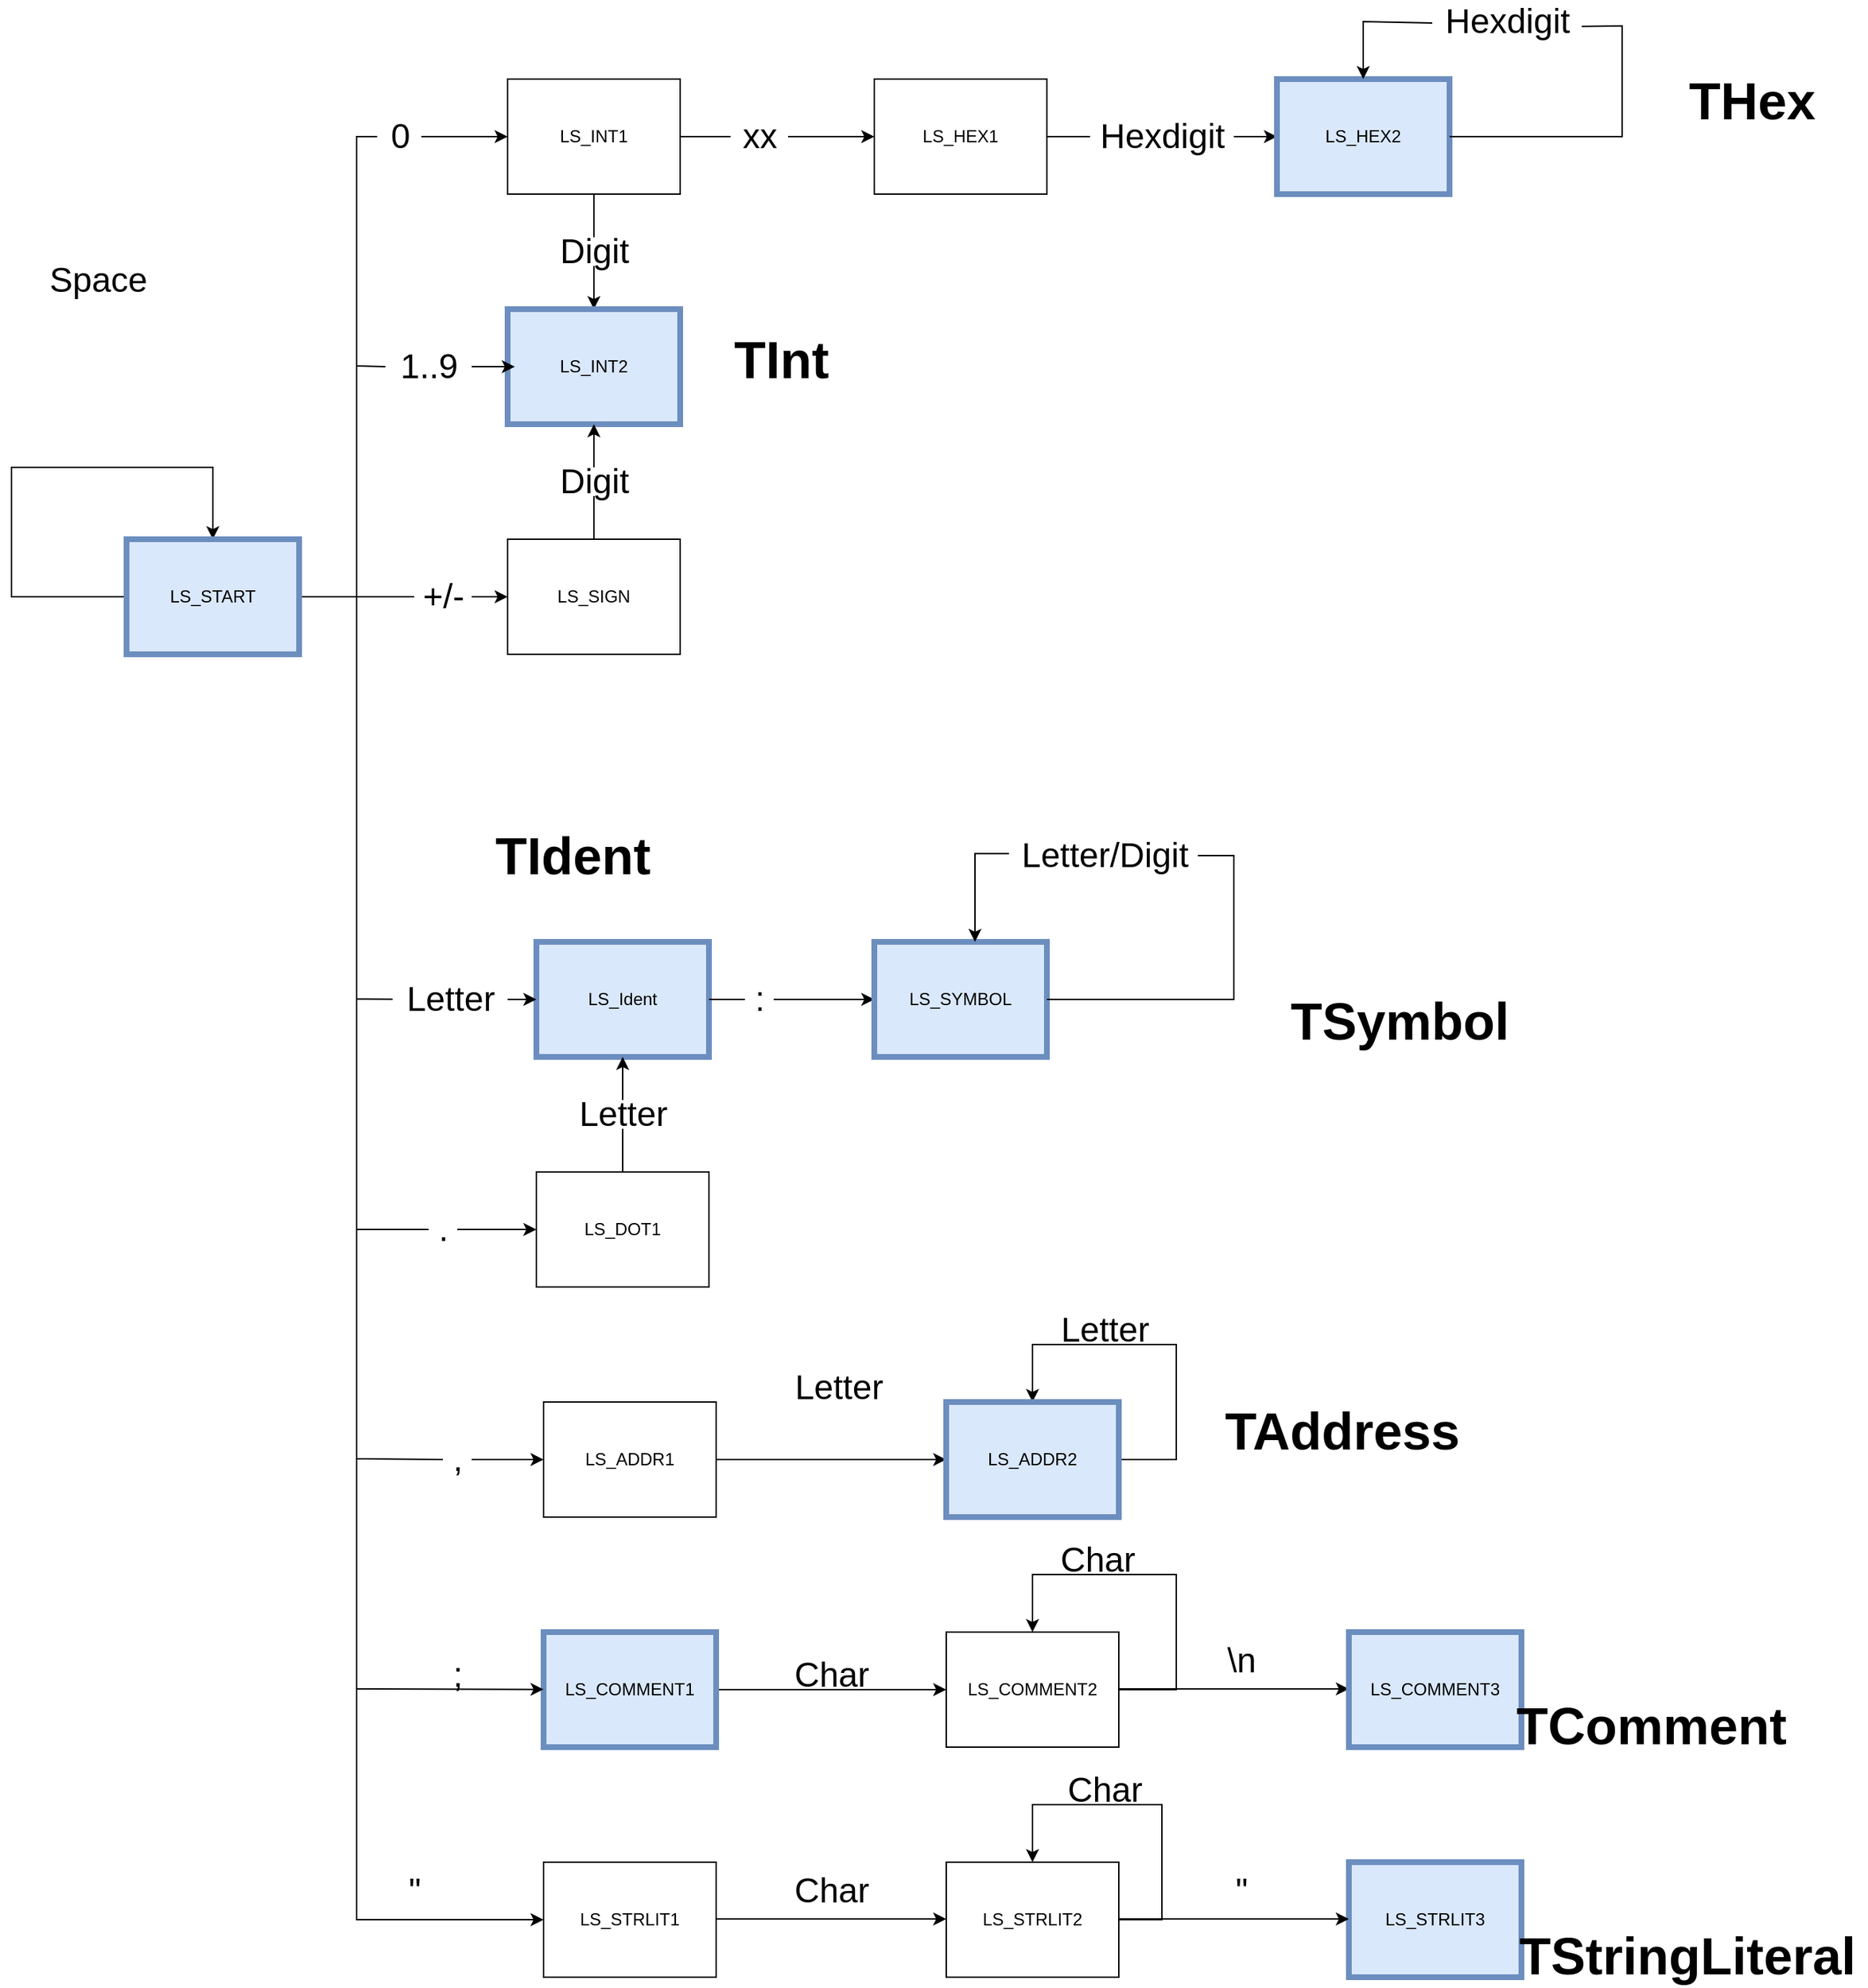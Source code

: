 <mxfile version="15.0.4" type="github">
  <diagram id="vPd9GfktYioFcb5D9k51" name="Page-1">
    <mxGraphModel dx="1547" dy="635" grid="1" gridSize="10" guides="1" tooltips="1" connect="1" arrows="1" fold="1" page="1" pageScale="1" pageWidth="850" pageHeight="1100" math="0" shadow="0">
      <root>
        <mxCell id="0" />
        <mxCell id="1" parent="0" />
        <mxCell id="3PTNw1tlSmAXJKq-SEOw-34" style="edgeStyle=orthogonalEdgeStyle;rounded=0;orthogonalLoop=1;jettySize=auto;html=1;exitX=0;exitY=0.5;exitDx=0;exitDy=0;entryX=0.5;entryY=0;entryDx=0;entryDy=0;" parent="1" source="3PTNw1tlSmAXJKq-SEOw-1" target="3PTNw1tlSmAXJKq-SEOw-1" edge="1">
          <mxGeometry relative="1" as="geometry">
            <mxPoint x="100" y="430" as="targetPoint" />
            <Array as="points">
              <mxPoint x="-40" y="480" />
              <mxPoint x="-40" y="390" />
              <mxPoint x="100" y="390" />
            </Array>
          </mxGeometry>
        </mxCell>
        <mxCell id="XhHxhdLejssvO39jFQw6-26" style="edgeStyle=orthogonalEdgeStyle;rounded=0;orthogonalLoop=1;jettySize=auto;html=1;entryX=0;entryY=0.5;entryDx=0;entryDy=0;" parent="1" source="3PTNw1tlSmAXJKq-SEOw-1" target="fjz1I9ZUJ-V6-Rt_BCNN-1" edge="1">
          <mxGeometry relative="1" as="geometry">
            <Array as="points">
              <mxPoint x="200" y="480" />
              <mxPoint x="200" y="1400" />
            </Array>
          </mxGeometry>
        </mxCell>
        <mxCell id="3PTNw1tlSmAXJKq-SEOw-1" value="LS_START" style="rounded=0;whiteSpace=wrap;html=1;strokeWidth=4;fillColor=#dae8fc;strokeColor=#6c8ebf;" parent="1" vertex="1">
          <mxGeometry x="40" y="440" width="120" height="80" as="geometry" />
        </mxCell>
        <mxCell id="3PTNw1tlSmAXJKq-SEOw-22" style="edgeStyle=orthogonalEdgeStyle;rounded=0;orthogonalLoop=1;jettySize=auto;html=1;entryX=0.5;entryY=0;entryDx=0;entryDy=0;startArrow=none;" parent="1" source="z8Ifap6J_raXkj2VevQW-9" target="3PTNw1tlSmAXJKq-SEOw-4" edge="1">
          <mxGeometry relative="1" as="geometry" />
        </mxCell>
        <mxCell id="3PTNw1tlSmAXJKq-SEOw-31" style="edgeStyle=orthogonalEdgeStyle;rounded=0;orthogonalLoop=1;jettySize=auto;html=1;startArrow=none;" parent="1" source="XhHxhdLejssvO39jFQw6-14" target="3PTNw1tlSmAXJKq-SEOw-23" edge="1">
          <mxGeometry relative="1" as="geometry" />
        </mxCell>
        <mxCell id="3PTNw1tlSmAXJKq-SEOw-2" value="LS_INT1" style="rounded=0;whiteSpace=wrap;html=1;" parent="1" vertex="1">
          <mxGeometry x="305" y="120" width="120" height="80" as="geometry" />
        </mxCell>
        <mxCell id="3PTNw1tlSmAXJKq-SEOw-4" value="LS_INT2" style="rounded=0;whiteSpace=wrap;html=1;strokeWidth=4;fillColor=#dae8fc;strokeColor=#6c8ebf;" parent="1" vertex="1">
          <mxGeometry x="305" y="280" width="120" height="80" as="geometry" />
        </mxCell>
        <mxCell id="3PTNw1tlSmAXJKq-SEOw-33" style="edgeStyle=orthogonalEdgeStyle;rounded=0;orthogonalLoop=1;jettySize=auto;html=1;entryX=0.5;entryY=1;entryDx=0;entryDy=0;startArrow=none;" parent="1" source="XhHxhdLejssvO39jFQw6-16" target="3PTNw1tlSmAXJKq-SEOw-4" edge="1">
          <mxGeometry relative="1" as="geometry" />
        </mxCell>
        <mxCell id="3PTNw1tlSmAXJKq-SEOw-12" value="LS_SIGN" style="rounded=0;whiteSpace=wrap;html=1;" parent="1" vertex="1">
          <mxGeometry x="305" y="440" width="120" height="80" as="geometry" />
        </mxCell>
        <mxCell id="3PTNw1tlSmAXJKq-SEOw-30" style="edgeStyle=orthogonalEdgeStyle;rounded=0;orthogonalLoop=1;jettySize=auto;html=1;exitX=1;exitY=0.5;exitDx=0;exitDy=0;startArrow=none;" parent="1" source="XhHxhdLejssvO39jFQw6-7" target="3PTNw1tlSmAXJKq-SEOw-25" edge="1">
          <mxGeometry relative="1" as="geometry">
            <mxPoint x="440" y="760" as="sourcePoint" />
          </mxGeometry>
        </mxCell>
        <mxCell id="3PTNw1tlSmAXJKq-SEOw-16" value="LS_Ident" style="rounded=0;whiteSpace=wrap;html=1;strokeWidth=4;fillColor=#dae8fc;strokeColor=#6c8ebf;" parent="1" vertex="1">
          <mxGeometry x="325" y="720" width="120" height="80" as="geometry" />
        </mxCell>
        <mxCell id="3PTNw1tlSmAXJKq-SEOw-28" style="edgeStyle=orthogonalEdgeStyle;rounded=0;orthogonalLoop=1;jettySize=auto;html=1;exitX=1;exitY=0.5;exitDx=0;exitDy=0;" parent="1" source="3PTNw1tlSmAXJKq-SEOw-17" target="3PTNw1tlSmAXJKq-SEOw-27" edge="1">
          <mxGeometry relative="1" as="geometry">
            <mxPoint x="490" y="1080" as="sourcePoint" />
          </mxGeometry>
        </mxCell>
        <mxCell id="3PTNw1tlSmAXJKq-SEOw-17" value="LS_ADDR1" style="rounded=0;whiteSpace=wrap;html=1;" parent="1" vertex="1">
          <mxGeometry x="330" y="1040" width="120" height="80" as="geometry" />
        </mxCell>
        <mxCell id="3PTNw1tlSmAXJKq-SEOw-29" style="edgeStyle=orthogonalEdgeStyle;rounded=0;orthogonalLoop=1;jettySize=auto;html=1;startArrow=none;" parent="1" source="XhHxhdLejssvO39jFQw6-2" target="3PTNw1tlSmAXJKq-SEOw-16" edge="1">
          <mxGeometry relative="1" as="geometry">
            <mxPoint x="400" y="920" as="sourcePoint" />
            <mxPoint x="560" y="910" as="targetPoint" />
            <Array as="points" />
          </mxGeometry>
        </mxCell>
        <mxCell id="3PTNw1tlSmAXJKq-SEOw-18" value="LS_DOT1" style="rounded=0;whiteSpace=wrap;html=1;" parent="1" vertex="1">
          <mxGeometry x="325" y="880" width="120" height="80" as="geometry" />
        </mxCell>
        <mxCell id="3PTNw1tlSmAXJKq-SEOw-32" style="edgeStyle=orthogonalEdgeStyle;rounded=0;orthogonalLoop=1;jettySize=auto;html=1;startArrow=none;" parent="1" source="XhHxhdLejssvO39jFQw6-15" target="3PTNw1tlSmAXJKq-SEOw-24" edge="1">
          <mxGeometry relative="1" as="geometry" />
        </mxCell>
        <mxCell id="3PTNw1tlSmAXJKq-SEOw-23" value="LS_HEX1" style="rounded=0;whiteSpace=wrap;html=1;" parent="1" vertex="1">
          <mxGeometry x="560" y="120" width="120" height="80" as="geometry" />
        </mxCell>
        <mxCell id="3PTNw1tlSmAXJKq-SEOw-24" value="LS_HEX2" style="rounded=0;whiteSpace=wrap;html=1;strokeWidth=4;fillColor=#dae8fc;strokeColor=#6c8ebf;" parent="1" vertex="1">
          <mxGeometry x="840" y="120" width="120" height="80" as="geometry" />
        </mxCell>
        <mxCell id="3PTNw1tlSmAXJKq-SEOw-25" value="LS_SYMBOL" style="rounded=0;whiteSpace=wrap;html=1;strokeWidth=4;fillColor=#dae8fc;strokeColor=#6c8ebf;" parent="1" vertex="1">
          <mxGeometry x="560" y="720" width="120" height="80" as="geometry" />
        </mxCell>
        <mxCell id="3PTNw1tlSmAXJKq-SEOw-35" style="edgeStyle=orthogonalEdgeStyle;rounded=0;orthogonalLoop=1;jettySize=auto;html=1;exitX=1;exitY=0.5;exitDx=0;exitDy=0;" parent="1" source="3PTNw1tlSmAXJKq-SEOw-27" edge="1">
          <mxGeometry relative="1" as="geometry">
            <mxPoint x="670" y="1040" as="targetPoint" />
            <Array as="points">
              <mxPoint x="770" y="1080" />
              <mxPoint x="770" y="1000" />
              <mxPoint x="670" y="1000" />
            </Array>
          </mxGeometry>
        </mxCell>
        <mxCell id="3PTNw1tlSmAXJKq-SEOw-27" value="LS_ADDR2" style="rounded=0;whiteSpace=wrap;html=1;strokeWidth=4;fillColor=#dae8fc;strokeColor=#6c8ebf;" parent="1" vertex="1">
          <mxGeometry x="610" y="1040" width="120" height="80" as="geometry" />
        </mxCell>
        <mxCell id="XhHxhdLejssvO39jFQw6-1" style="edgeStyle=orthogonalEdgeStyle;rounded=0;orthogonalLoop=1;jettySize=auto;html=1;entryX=0.5;entryY=0;entryDx=0;entryDy=0;exitX=-0.02;exitY=0.548;exitDx=0;exitDy=0;startArrow=none;exitPerimeter=0;" parent="1" source="XhHxhdLejssvO39jFQw6-10" target="3PTNw1tlSmAXJKq-SEOw-24" edge="1">
          <mxGeometry relative="1" as="geometry">
            <mxPoint x="870" y="120" as="targetPoint" />
            <mxPoint x="970" y="170" as="sourcePoint" />
            <Array as="points">
              <mxPoint x="900" y="80" />
            </Array>
          </mxGeometry>
        </mxCell>
        <mxCell id="XhHxhdLejssvO39jFQw6-3" value="&lt;font style=&quot;font-size: 24px&quot;&gt;Letter&lt;/font&gt;" style="text;html=1;resizable=0;autosize=1;align=center;verticalAlign=middle;points=[];fillColor=none;strokeColor=none;rounded=0;" parent="1" vertex="1">
          <mxGeometry x="495" y="1020" width="80" height="20" as="geometry" />
        </mxCell>
        <mxCell id="XhHxhdLejssvO39jFQw6-4" value="&lt;font style=&quot;font-size: 24px&quot;&gt;Letter&lt;/font&gt;" style="text;html=1;resizable=0;autosize=1;align=center;verticalAlign=middle;points=[];fillColor=none;strokeColor=none;rounded=0;" parent="1" vertex="1">
          <mxGeometry x="680" y="980" width="80" height="20" as="geometry" />
        </mxCell>
        <mxCell id="XhHxhdLejssvO39jFQw6-18" style="edgeStyle=orthogonalEdgeStyle;rounded=0;orthogonalLoop=1;jettySize=auto;html=1;startArrow=none;exitX=-0.01;exitY=0.429;exitDx=0;exitDy=0;exitPerimeter=0;" parent="1" edge="1" source="XhHxhdLejssvO39jFQw6-19">
          <mxGeometry relative="1" as="geometry">
            <mxPoint x="630" y="720" as="targetPoint" />
            <mxPoint x="690" y="760" as="sourcePoint" />
            <Array as="points">
              <mxPoint x="630" y="659" />
            </Array>
          </mxGeometry>
        </mxCell>
        <mxCell id="XhHxhdLejssvO39jFQw6-21" style="edgeStyle=orthogonalEdgeStyle;rounded=0;orthogonalLoop=1;jettySize=auto;html=1;exitX=1;exitY=0.5;exitDx=0;exitDy=0;" parent="1" source="XhHxhdLejssvO39jFQw6-22" target="XhHxhdLejssvO39jFQw6-24" edge="1">
          <mxGeometry relative="1" as="geometry">
            <mxPoint x="490" y="1240" as="sourcePoint" />
          </mxGeometry>
        </mxCell>
        <mxCell id="XhHxhdLejssvO39jFQw6-22" value="LS_COMMENT1" style="rounded=0;whiteSpace=wrap;html=1;strokeWidth=4;fillColor=#dae8fc;strokeColor=#6c8ebf;" parent="1" vertex="1">
          <mxGeometry x="330" y="1200" width="120" height="80" as="geometry" />
        </mxCell>
        <mxCell id="XhHxhdLejssvO39jFQw6-23" style="edgeStyle=orthogonalEdgeStyle;rounded=0;orthogonalLoop=1;jettySize=auto;html=1;exitX=1;exitY=0.5;exitDx=0;exitDy=0;" parent="1" source="XhHxhdLejssvO39jFQw6-24" edge="1">
          <mxGeometry relative="1" as="geometry">
            <mxPoint x="670" y="1200" as="targetPoint" />
            <Array as="points">
              <mxPoint x="770" y="1240" />
              <mxPoint x="770" y="1160" />
              <mxPoint x="670" y="1160" />
            </Array>
          </mxGeometry>
        </mxCell>
        <mxCell id="XhHxhdLejssvO39jFQw6-24" value="LS_COMMENT2" style="rounded=0;whiteSpace=wrap;html=1;strokeWidth=1;" parent="1" vertex="1">
          <mxGeometry x="610" y="1200" width="120" height="80" as="geometry" />
        </mxCell>
        <mxCell id="XhHxhdLejssvO39jFQw6-27" value="&lt;font style=&quot;font-size: 24px&quot;&gt;Space&lt;/font&gt;" style="text;html=1;resizable=0;autosize=1;align=center;verticalAlign=middle;points=[];fillColor=none;strokeColor=none;rounded=0;" parent="1" vertex="1">
          <mxGeometry x="-20" y="250" width="80" height="20" as="geometry" />
        </mxCell>
        <mxCell id="XhHxhdLejssvO39jFQw6-29" value="&lt;font style=&quot;font-size: 24px&quot;&gt;;&lt;/font&gt;" style="text;html=1;resizable=0;autosize=1;align=center;verticalAlign=middle;points=[];fillColor=none;strokeColor=none;rounded=0;" parent="1" vertex="1">
          <mxGeometry x="260" y="1220" width="20" height="20" as="geometry" />
        </mxCell>
        <mxCell id="XhHxhdLejssvO39jFQw6-30" value="&lt;span style=&quot;font-size: 24px&quot;&gt;Char&lt;/span&gt;" style="text;html=1;resizable=0;autosize=1;align=center;verticalAlign=middle;points=[];fillColor=none;strokeColor=none;rounded=0;" parent="1" vertex="1">
          <mxGeometry x="495" y="1220" width="70" height="20" as="geometry" />
        </mxCell>
        <mxCell id="XhHxhdLejssvO39jFQw6-32" value="&lt;span style=&quot;font-size: 24px&quot;&gt;Char&lt;/span&gt;" style="text;html=1;resizable=0;autosize=1;align=center;verticalAlign=middle;points=[];fillColor=none;strokeColor=none;rounded=0;" parent="1" vertex="1">
          <mxGeometry x="680" y="1140" width="70" height="20" as="geometry" />
        </mxCell>
        <mxCell id="fjz1I9ZUJ-V6-Rt_BCNN-1" value="LS_STRLIT1" style="rounded=0;whiteSpace=wrap;html=1;" parent="1" vertex="1">
          <mxGeometry x="330" y="1360" width="120" height="80" as="geometry" />
        </mxCell>
        <mxCell id="fjz1I9ZUJ-V6-Rt_BCNN-7" value="" style="endArrow=classic;html=1;entryX=0;entryY=0.5;entryDx=0;entryDy=0;startArrow=none;" parent="1" target="3PTNw1tlSmAXJKq-SEOw-18" edge="1" source="XhHxhdLejssvO39jFQw6-8">
          <mxGeometry width="50" height="50" relative="1" as="geometry">
            <mxPoint x="200" y="920" as="sourcePoint" />
            <mxPoint x="460" y="860" as="targetPoint" />
          </mxGeometry>
        </mxCell>
        <mxCell id="fjz1I9ZUJ-V6-Rt_BCNN-10" value="" style="endArrow=classic;html=1;entryX=0;entryY=0.5;entryDx=0;entryDy=0;startArrow=none;" parent="1" edge="1" target="3PTNw1tlSmAXJKq-SEOw-17" source="XhHxhdLejssvO39jFQw6-9">
          <mxGeometry width="50" height="50" relative="1" as="geometry">
            <mxPoint x="200" y="1079.5" as="sourcePoint" />
            <mxPoint x="280" y="1079.5" as="targetPoint" />
          </mxGeometry>
        </mxCell>
        <mxCell id="fjz1I9ZUJ-V6-Rt_BCNN-11" value="" style="endArrow=classic;html=1;startArrow=none;" parent="1" edge="1" target="3PTNw1tlSmAXJKq-SEOw-16" source="XhHxhdLejssvO39jFQw6-6">
          <mxGeometry width="50" height="50" relative="1" as="geometry">
            <mxPoint x="200" y="759.71" as="sourcePoint" />
            <mxPoint x="280" y="759.71" as="targetPoint" />
          </mxGeometry>
        </mxCell>
        <mxCell id="fjz1I9ZUJ-V6-Rt_BCNN-13" value="" style="endArrow=classic;html=1;startArrow=none;" parent="1" edge="1" source="XhHxhdLejssvO39jFQw6-12">
          <mxGeometry width="50" height="50" relative="1" as="geometry">
            <mxPoint x="200" y="319.5" as="sourcePoint" />
            <mxPoint x="310" y="320" as="targetPoint" />
          </mxGeometry>
        </mxCell>
        <mxCell id="fjz1I9ZUJ-V6-Rt_BCNN-14" value="" style="endArrow=classic;html=1;startArrow=none;" parent="1" edge="1" target="3PTNw1tlSmAXJKq-SEOw-12" source="XhHxhdLejssvO39jFQw6-13">
          <mxGeometry width="50" height="50" relative="1" as="geometry">
            <mxPoint x="200" y="480" as="sourcePoint" />
            <mxPoint x="280" y="480" as="targetPoint" />
          </mxGeometry>
        </mxCell>
        <mxCell id="fjz1I9ZUJ-V6-Rt_BCNN-16" value="" style="endArrow=classic;html=1;" parent="1" edge="1" target="XhHxhdLejssvO39jFQw6-22">
          <mxGeometry width="50" height="50" relative="1" as="geometry">
            <mxPoint x="200" y="1239.5" as="sourcePoint" />
            <mxPoint x="280" y="1239.5" as="targetPoint" />
          </mxGeometry>
        </mxCell>
        <mxCell id="fjz1I9ZUJ-V6-Rt_BCNN-20" value="LS_STRLIT2" style="rounded=0;whiteSpace=wrap;html=1;" parent="1" vertex="1">
          <mxGeometry x="610" y="1360" width="120" height="80" as="geometry" />
        </mxCell>
        <mxCell id="fjz1I9ZUJ-V6-Rt_BCNN-21" value="LS_STRLIT3" style="rounded=0;whiteSpace=wrap;html=1;strokeWidth=4;fillColor=#dae8fc;strokeColor=#6c8ebf;" parent="1" vertex="1">
          <mxGeometry x="890" y="1360" width="120" height="80" as="geometry" />
        </mxCell>
        <mxCell id="fjz1I9ZUJ-V6-Rt_BCNN-22" style="edgeStyle=orthogonalEdgeStyle;rounded=0;orthogonalLoop=1;jettySize=auto;html=1;exitX=1;exitY=0.5;exitDx=0;exitDy=0;" parent="1" edge="1">
          <mxGeometry relative="1" as="geometry">
            <mxPoint x="450" y="1399.5" as="sourcePoint" />
            <mxPoint x="610" y="1399.5" as="targetPoint" />
          </mxGeometry>
        </mxCell>
        <mxCell id="fjz1I9ZUJ-V6-Rt_BCNN-23" style="edgeStyle=orthogonalEdgeStyle;rounded=0;orthogonalLoop=1;jettySize=auto;html=1;exitX=1;exitY=0.5;exitDx=0;exitDy=0;" parent="1" edge="1">
          <mxGeometry relative="1" as="geometry">
            <mxPoint x="730" y="1399.5" as="sourcePoint" />
            <mxPoint x="890" y="1399.5" as="targetPoint" />
          </mxGeometry>
        </mxCell>
        <mxCell id="fjz1I9ZUJ-V6-Rt_BCNN-25" style="edgeStyle=orthogonalEdgeStyle;rounded=0;orthogonalLoop=1;jettySize=auto;html=1;exitX=1;exitY=0.5;exitDx=0;exitDy=0;" parent="1" edge="1">
          <mxGeometry relative="1" as="geometry">
            <mxPoint x="670" y="1360" as="targetPoint" />
            <Array as="points">
              <mxPoint x="760" y="1400" />
              <mxPoint x="760" y="1320" />
              <mxPoint x="670" y="1320" />
            </Array>
            <mxPoint x="730" y="1400" as="sourcePoint" />
          </mxGeometry>
        </mxCell>
        <mxCell id="fjz1I9ZUJ-V6-Rt_BCNN-27" value="&lt;span style=&quot;font-size: 24px&quot;&gt;Char&lt;/span&gt;" style="text;html=1;resizable=0;autosize=1;align=center;verticalAlign=middle;points=[];fillColor=none;strokeColor=none;rounded=0;" parent="1" vertex="1">
          <mxGeometry x="685" y="1300" width="70" height="20" as="geometry" />
        </mxCell>
        <mxCell id="fjz1I9ZUJ-V6-Rt_BCNN-28" style="edgeStyle=orthogonalEdgeStyle;rounded=0;orthogonalLoop=1;jettySize=auto;html=1;exitX=1;exitY=0.5;exitDx=0;exitDy=0;" parent="1" edge="1">
          <mxGeometry relative="1" as="geometry">
            <mxPoint x="730" y="1239.5" as="sourcePoint" />
            <mxPoint x="890" y="1239.5" as="targetPoint" />
          </mxGeometry>
        </mxCell>
        <mxCell id="fjz1I9ZUJ-V6-Rt_BCNN-29" value="LS_COMMENT3" style="rounded=0;whiteSpace=wrap;html=1;strokeWidth=4;fillColor=#dae8fc;strokeColor=#6c8ebf;" parent="1" vertex="1">
          <mxGeometry x="890" y="1200" width="120" height="80" as="geometry" />
        </mxCell>
        <mxCell id="fjz1I9ZUJ-V6-Rt_BCNN-30" value="&lt;span style=&quot;font-size: 24px&quot;&gt;&quot;&lt;/span&gt;" style="text;html=1;resizable=0;autosize=1;align=center;verticalAlign=middle;points=[];fillColor=none;strokeColor=none;rounded=0;" parent="1" vertex="1">
          <mxGeometry x="230" y="1370" width="20" height="20" as="geometry" />
        </mxCell>
        <mxCell id="fjz1I9ZUJ-V6-Rt_BCNN-31" value="&lt;span style=&quot;font-size: 24px&quot;&gt;Char&lt;/span&gt;" style="text;html=1;resizable=0;autosize=1;align=center;verticalAlign=middle;points=[];fillColor=none;strokeColor=none;rounded=0;" parent="1" vertex="1">
          <mxGeometry x="495" y="1370" width="70" height="20" as="geometry" />
        </mxCell>
        <mxCell id="fjz1I9ZUJ-V6-Rt_BCNN-32" value="&lt;span style=&quot;font-size: 24px&quot;&gt;&quot;&lt;/span&gt;" style="text;html=1;resizable=0;autosize=1;align=center;verticalAlign=middle;points=[];fillColor=none;strokeColor=none;rounded=0;" parent="1" vertex="1">
          <mxGeometry x="805" y="1370" width="20" height="20" as="geometry" />
        </mxCell>
        <mxCell id="fjz1I9ZUJ-V6-Rt_BCNN-33" value="&lt;span style=&quot;font-size: 24px&quot;&gt;\n&lt;/span&gt;" style="text;html=1;resizable=0;autosize=1;align=center;verticalAlign=middle;points=[];fillColor=none;strokeColor=none;rounded=0;" parent="1" vertex="1">
          <mxGeometry x="795" y="1210" width="40" height="20" as="geometry" />
        </mxCell>
        <mxCell id="z8Ifap6J_raXkj2VevQW-1" value="&lt;font style=&quot;font-size: 36px&quot;&gt;&lt;b&gt;THex&lt;/b&gt;&lt;/font&gt;" style="text;html=1;align=center;verticalAlign=middle;resizable=0;points=[];autosize=1;strokeColor=none;" vertex="1" parent="1">
          <mxGeometry x="1120" y="120" width="100" height="30" as="geometry" />
        </mxCell>
        <mxCell id="z8Ifap6J_raXkj2VevQW-2" value="&lt;font style=&quot;font-size: 36px&quot;&gt;&lt;b&gt;TInt&lt;/b&gt;&lt;/font&gt;" style="text;html=1;align=center;verticalAlign=middle;resizable=0;points=[];autosize=1;strokeColor=none;" vertex="1" parent="1">
          <mxGeometry x="455" y="300" width="80" height="30" as="geometry" />
        </mxCell>
        <mxCell id="z8Ifap6J_raXkj2VevQW-3" value="&lt;span style=&quot;font-size: 36px&quot;&gt;&lt;b&gt;TSymbol&lt;/b&gt;&lt;/span&gt;" style="text;html=1;align=center;verticalAlign=middle;resizable=0;points=[];autosize=1;strokeColor=none;" vertex="1" parent="1">
          <mxGeometry x="840" y="760" width="170" height="30" as="geometry" />
        </mxCell>
        <mxCell id="z8Ifap6J_raXkj2VevQW-6" value="&lt;font style=&quot;font-size: 36px&quot;&gt;&lt;b&gt;TAddress&lt;/b&gt;&lt;/font&gt;" style="text;html=1;align=center;verticalAlign=middle;resizable=0;points=[];autosize=1;strokeColor=none;" vertex="1" parent="1">
          <mxGeometry x="795" y="1045" width="180" height="30" as="geometry" />
        </mxCell>
        <mxCell id="z8Ifap6J_raXkj2VevQW-7" value="&lt;font style=&quot;font-size: 36px&quot;&gt;&lt;b&gt;TComment&lt;/b&gt;&lt;/font&gt;" style="text;html=1;align=center;verticalAlign=middle;resizable=0;points=[];autosize=1;strokeColor=none;" vertex="1" parent="1">
          <mxGeometry x="1000" y="1250" width="200" height="30" as="geometry" />
        </mxCell>
        <mxCell id="z8Ifap6J_raXkj2VevQW-8" value="&lt;font style=&quot;font-size: 36px&quot;&gt;&lt;b&gt;TStringLiteral&lt;/b&gt;&lt;/font&gt;" style="text;html=1;align=center;verticalAlign=middle;resizable=0;points=[];autosize=1;strokeColor=none;" vertex="1" parent="1">
          <mxGeometry x="1000" y="1410" width="250" height="30" as="geometry" />
        </mxCell>
        <mxCell id="z8Ifap6J_raXkj2VevQW-10" value="&lt;span style=&quot;font-size: 36px&quot;&gt;&lt;b&gt;TIdent&lt;/b&gt;&lt;/span&gt;" style="text;html=1;align=center;verticalAlign=middle;resizable=0;points=[];autosize=1;strokeColor=none;" vertex="1" parent="1">
          <mxGeometry x="290" y="645" width="120" height="30" as="geometry" />
        </mxCell>
        <mxCell id="z8Ifap6J_raXkj2VevQW-9" value="&lt;font style=&quot;font-size: 24px&quot;&gt;Digit&lt;/font&gt;" style="text;html=1;resizable=0;autosize=1;align=center;verticalAlign=middle;points=[];fillColor=none;strokeColor=none;rounded=0;" vertex="1" parent="1">
          <mxGeometry x="335" y="230" width="60" height="20" as="geometry" />
        </mxCell>
        <mxCell id="z8Ifap6J_raXkj2VevQW-13" value="" style="edgeStyle=orthogonalEdgeStyle;rounded=0;orthogonalLoop=1;jettySize=auto;html=1;entryX=0.5;entryY=0;entryDx=0;entryDy=0;endArrow=none;" edge="1" parent="1" source="3PTNw1tlSmAXJKq-SEOw-2" target="z8Ifap6J_raXkj2VevQW-9">
          <mxGeometry relative="1" as="geometry">
            <mxPoint x="340" y="200" as="sourcePoint" />
            <mxPoint x="340" y="280" as="targetPoint" />
          </mxGeometry>
        </mxCell>
        <mxCell id="XhHxhdLejssvO39jFQw6-16" value="&lt;font style=&quot;font-size: 24px&quot;&gt;Digit&lt;/font&gt;" style="text;html=1;resizable=0;autosize=1;align=center;verticalAlign=middle;points=[];fillColor=none;strokeColor=none;rounded=0;" parent="1" vertex="1">
          <mxGeometry x="335" y="390" width="60" height="20" as="geometry" />
        </mxCell>
        <mxCell id="z8Ifap6J_raXkj2VevQW-14" value="" style="edgeStyle=orthogonalEdgeStyle;rounded=0;orthogonalLoop=1;jettySize=auto;html=1;entryX=0.5;entryY=1;entryDx=0;entryDy=0;endArrow=none;" edge="1" parent="1" source="3PTNw1tlSmAXJKq-SEOw-12" target="XhHxhdLejssvO39jFQw6-16">
          <mxGeometry relative="1" as="geometry">
            <mxPoint x="340" y="440" as="sourcePoint" />
            <mxPoint x="340" y="360" as="targetPoint" />
          </mxGeometry>
        </mxCell>
        <mxCell id="XhHxhdLejssvO39jFQw6-11" value="&lt;font style=&quot;font-size: 24px&quot;&gt;0&lt;/font&gt;" style="text;html=1;resizable=0;autosize=1;align=center;verticalAlign=middle;points=[];fillColor=none;strokeColor=none;rounded=0;" parent="1" vertex="1">
          <mxGeometry x="215" y="150" width="30" height="20" as="geometry" />
        </mxCell>
        <mxCell id="XhHxhdLejssvO39jFQw6-2" value="&lt;font style=&quot;font-size: 24px&quot;&gt;Letter&lt;/font&gt;" style="text;html=1;resizable=0;autosize=1;align=center;verticalAlign=middle;points=[];fillColor=none;strokeColor=none;rounded=0;" parent="1" vertex="1">
          <mxGeometry x="345" y="830" width="80" height="20" as="geometry" />
        </mxCell>
        <mxCell id="z8Ifap6J_raXkj2VevQW-16" value="" style="edgeStyle=orthogonalEdgeStyle;rounded=0;orthogonalLoop=1;jettySize=auto;html=1;endArrow=none;" edge="1" parent="1" source="3PTNw1tlSmAXJKq-SEOw-18" target="XhHxhdLejssvO39jFQw6-2">
          <mxGeometry relative="1" as="geometry">
            <mxPoint x="340" y="880" as="sourcePoint" />
            <mxPoint x="340" y="800" as="targetPoint" />
            <Array as="points" />
          </mxGeometry>
        </mxCell>
        <mxCell id="XhHxhdLejssvO39jFQw6-7" value="&lt;font style=&quot;font-size: 24px&quot;&gt;:&lt;/font&gt;" style="text;html=1;resizable=0;autosize=1;align=center;verticalAlign=middle;points=[];fillColor=none;strokeColor=none;rounded=0;" parent="1" vertex="1">
          <mxGeometry x="470" y="750" width="20" height="20" as="geometry" />
        </mxCell>
        <mxCell id="z8Ifap6J_raXkj2VevQW-17" value="" style="edgeStyle=orthogonalEdgeStyle;rounded=0;orthogonalLoop=1;jettySize=auto;html=1;exitX=1;exitY=0.5;exitDx=0;exitDy=0;endArrow=none;" edge="1" parent="1" source="3PTNw1tlSmAXJKq-SEOw-16" target="XhHxhdLejssvO39jFQw6-7">
          <mxGeometry relative="1" as="geometry">
            <mxPoint x="400.0" y="760" as="sourcePoint" />
            <mxPoint x="560" y="760" as="targetPoint" />
          </mxGeometry>
        </mxCell>
        <mxCell id="XhHxhdLejssvO39jFQw6-19" value="&lt;font style=&quot;font-size: 24px&quot;&gt;Letter/Digit&lt;/font&gt;" style="text;html=1;resizable=0;autosize=1;align=center;verticalAlign=middle;points=[];fillColor=none;strokeColor=none;rounded=0;" parent="1" vertex="1">
          <mxGeometry x="655" y="650" width="130" height="20" as="geometry" />
        </mxCell>
        <mxCell id="z8Ifap6J_raXkj2VevQW-21" value="" style="endArrow=none;html=1;entryX=1;entryY=0.5;entryDx=0;entryDy=0;entryPerimeter=0;rounded=0;" edge="1" parent="1" source="3PTNw1tlSmAXJKq-SEOw-25" target="XhHxhdLejssvO39jFQw6-19">
          <mxGeometry width="50" height="50" relative="1" as="geometry">
            <mxPoint x="870" y="740" as="sourcePoint" />
            <mxPoint x="920" y="690" as="targetPoint" />
            <Array as="points">
              <mxPoint x="810" y="760" />
              <mxPoint x="810" y="660" />
            </Array>
          </mxGeometry>
        </mxCell>
        <mxCell id="XhHxhdLejssvO39jFQw6-15" value="&lt;span style=&quot;font-size: 24px&quot;&gt;Hexdigit&lt;/span&gt;" style="text;html=1;resizable=0;autosize=1;align=center;verticalAlign=middle;points=[];fillColor=none;strokeColor=none;rounded=0;" parent="1" vertex="1">
          <mxGeometry x="710" y="150" width="100" height="20" as="geometry" />
        </mxCell>
        <mxCell id="z8Ifap6J_raXkj2VevQW-22" value="" style="edgeStyle=orthogonalEdgeStyle;rounded=0;orthogonalLoop=1;jettySize=auto;html=1;endArrow=none;" edge="1" parent="1" source="3PTNw1tlSmAXJKq-SEOw-23" target="XhHxhdLejssvO39jFQw6-15">
          <mxGeometry relative="1" as="geometry">
            <mxPoint x="680" y="160" as="sourcePoint" />
            <mxPoint x="840" y="160" as="targetPoint" />
          </mxGeometry>
        </mxCell>
        <mxCell id="XhHxhdLejssvO39jFQw6-10" value="&lt;font style=&quot;font-size: 24px&quot;&gt;Hexdigit&lt;/font&gt;" style="text;html=1;resizable=0;autosize=1;align=center;verticalAlign=middle;points=[];fillColor=none;strokeColor=none;rounded=0;" parent="1" vertex="1">
          <mxGeometry x="950" y="70" width="100" height="20" as="geometry" />
        </mxCell>
        <mxCell id="z8Ifap6J_raXkj2VevQW-25" value="" style="endArrow=none;html=1;entryX=1.019;entryY=0.667;entryDx=0;entryDy=0;entryPerimeter=0;rounded=0;" edge="1" parent="1" target="XhHxhdLejssvO39jFQw6-10">
          <mxGeometry width="50" height="50" relative="1" as="geometry">
            <mxPoint x="960" y="160" as="sourcePoint" />
            <mxPoint x="1060" y="140" as="targetPoint" />
            <Array as="points">
              <mxPoint x="1080" y="160" />
              <mxPoint x="1080" y="83" />
            </Array>
          </mxGeometry>
        </mxCell>
        <mxCell id="XhHxhdLejssvO39jFQw6-14" value="&lt;font style=&quot;font-size: 24px&quot;&gt;xx&lt;/font&gt;" style="text;html=1;resizable=0;autosize=1;align=center;verticalAlign=middle;points=[];fillColor=none;strokeColor=none;rounded=0;" parent="1" vertex="1">
          <mxGeometry x="460" y="150" width="40" height="20" as="geometry" />
        </mxCell>
        <mxCell id="z8Ifap6J_raXkj2VevQW-26" value="" style="edgeStyle=orthogonalEdgeStyle;rounded=0;orthogonalLoop=1;jettySize=auto;html=1;endArrow=none;" edge="1" parent="1" source="3PTNw1tlSmAXJKq-SEOw-2" target="XhHxhdLejssvO39jFQw6-14">
          <mxGeometry relative="1" as="geometry">
            <mxPoint x="400" y="160" as="sourcePoint" />
            <mxPoint x="560" y="160" as="targetPoint" />
          </mxGeometry>
        </mxCell>
        <mxCell id="z8Ifap6J_raXkj2VevQW-28" value="" style="endArrow=none;html=1;rounded=0;entryX=-0.025;entryY=0.5;entryDx=0;entryDy=0;entryPerimeter=0;" edge="1" parent="1" target="XhHxhdLejssvO39jFQw6-11">
          <mxGeometry width="50" height="50" relative="1" as="geometry">
            <mxPoint x="200" y="480" as="sourcePoint" />
            <mxPoint x="540" as="targetPoint" />
            <Array as="points">
              <mxPoint x="200" y="160" />
            </Array>
          </mxGeometry>
        </mxCell>
        <mxCell id="z8Ifap6J_raXkj2VevQW-29" value="" style="endArrow=classic;html=1;" edge="1" parent="1" source="XhHxhdLejssvO39jFQw6-11" target="3PTNw1tlSmAXJKq-SEOw-2">
          <mxGeometry width="50" height="50" relative="1" as="geometry">
            <mxPoint x="250" y="150" as="sourcePoint" />
            <mxPoint x="300" y="100" as="targetPoint" />
          </mxGeometry>
        </mxCell>
        <mxCell id="XhHxhdLejssvO39jFQw6-13" value="&lt;font style=&quot;font-size: 24px&quot;&gt;+/-&lt;/font&gt;" style="text;html=1;resizable=0;autosize=1;align=center;verticalAlign=middle;points=[];fillColor=none;strokeColor=none;rounded=0;" parent="1" vertex="1">
          <mxGeometry x="240" y="470" width="40" height="20" as="geometry" />
        </mxCell>
        <mxCell id="z8Ifap6J_raXkj2VevQW-30" value="" style="endArrow=none;html=1;entryX=0;entryY=0.5;entryDx=0;entryDy=0;" edge="1" parent="1" target="XhHxhdLejssvO39jFQw6-13">
          <mxGeometry width="50" height="50" relative="1" as="geometry">
            <mxPoint x="200" y="480" as="sourcePoint" />
            <mxPoint x="280" y="480" as="targetPoint" />
          </mxGeometry>
        </mxCell>
        <mxCell id="XhHxhdLejssvO39jFQw6-12" value="&lt;font style=&quot;font-size: 24px&quot;&gt;1..9&lt;/font&gt;" style="text;html=1;resizable=0;autosize=1;align=center;verticalAlign=middle;points=[];fillColor=none;strokeColor=none;rounded=0;" parent="1" vertex="1">
          <mxGeometry x="220" y="310" width="60" height="20" as="geometry" />
        </mxCell>
        <mxCell id="z8Ifap6J_raXkj2VevQW-31" value="" style="endArrow=none;html=1;entryX=0;entryY=0.5;entryDx=0;entryDy=0;" edge="1" parent="1" target="XhHxhdLejssvO39jFQw6-12">
          <mxGeometry width="50" height="50" relative="1" as="geometry">
            <mxPoint x="200" y="319.5" as="sourcePoint" />
            <mxPoint x="280" y="319.5" as="targetPoint" />
          </mxGeometry>
        </mxCell>
        <mxCell id="XhHxhdLejssvO39jFQw6-8" value="&lt;font style=&quot;font-size: 24px&quot;&gt;.&lt;/font&gt;" style="text;html=1;resizable=0;autosize=1;align=center;verticalAlign=middle;points=[];fillColor=none;strokeColor=none;rounded=0;" parent="1" vertex="1">
          <mxGeometry x="250" y="910" width="20" height="20" as="geometry" />
        </mxCell>
        <mxCell id="z8Ifap6J_raXkj2VevQW-33" value="" style="endArrow=none;html=1;entryX=0;entryY=0.5;entryDx=0;entryDy=0;" edge="1" parent="1" target="XhHxhdLejssvO39jFQw6-8">
          <mxGeometry width="50" height="50" relative="1" as="geometry">
            <mxPoint x="200" y="920.0" as="sourcePoint" />
            <mxPoint x="280" y="920.0" as="targetPoint" />
          </mxGeometry>
        </mxCell>
        <mxCell id="XhHxhdLejssvO39jFQw6-6" value="&lt;font style=&quot;font-size: 24px&quot;&gt;Letter&lt;/font&gt;" style="text;html=1;resizable=0;autosize=1;align=center;verticalAlign=middle;points=[];fillColor=none;strokeColor=none;rounded=0;" parent="1" vertex="1">
          <mxGeometry x="225" y="750" width="80" height="20" as="geometry" />
        </mxCell>
        <mxCell id="z8Ifap6J_raXkj2VevQW-34" value="" style="endArrow=none;html=1;" edge="1" parent="1" target="XhHxhdLejssvO39jFQw6-6">
          <mxGeometry width="50" height="50" relative="1" as="geometry">
            <mxPoint x="200" y="759.71" as="sourcePoint" />
            <mxPoint x="325" y="759.906" as="targetPoint" />
          </mxGeometry>
        </mxCell>
        <mxCell id="XhHxhdLejssvO39jFQw6-9" value="&lt;font style=&quot;font-size: 24px&quot;&gt;,&lt;/font&gt;" style="text;html=1;resizable=0;autosize=1;align=center;verticalAlign=middle;points=[];fillColor=none;strokeColor=none;rounded=0;" parent="1" vertex="1">
          <mxGeometry x="260" y="1070" width="20" height="20" as="geometry" />
        </mxCell>
        <mxCell id="z8Ifap6J_raXkj2VevQW-36" value="" style="endArrow=none;html=1;entryX=0;entryY=0.5;entryDx=0;entryDy=0;" edge="1" parent="1" target="XhHxhdLejssvO39jFQw6-9">
          <mxGeometry width="50" height="50" relative="1" as="geometry">
            <mxPoint x="200" y="1079.5" as="sourcePoint" />
            <mxPoint x="330" y="1080" as="targetPoint" />
          </mxGeometry>
        </mxCell>
      </root>
    </mxGraphModel>
  </diagram>
</mxfile>
